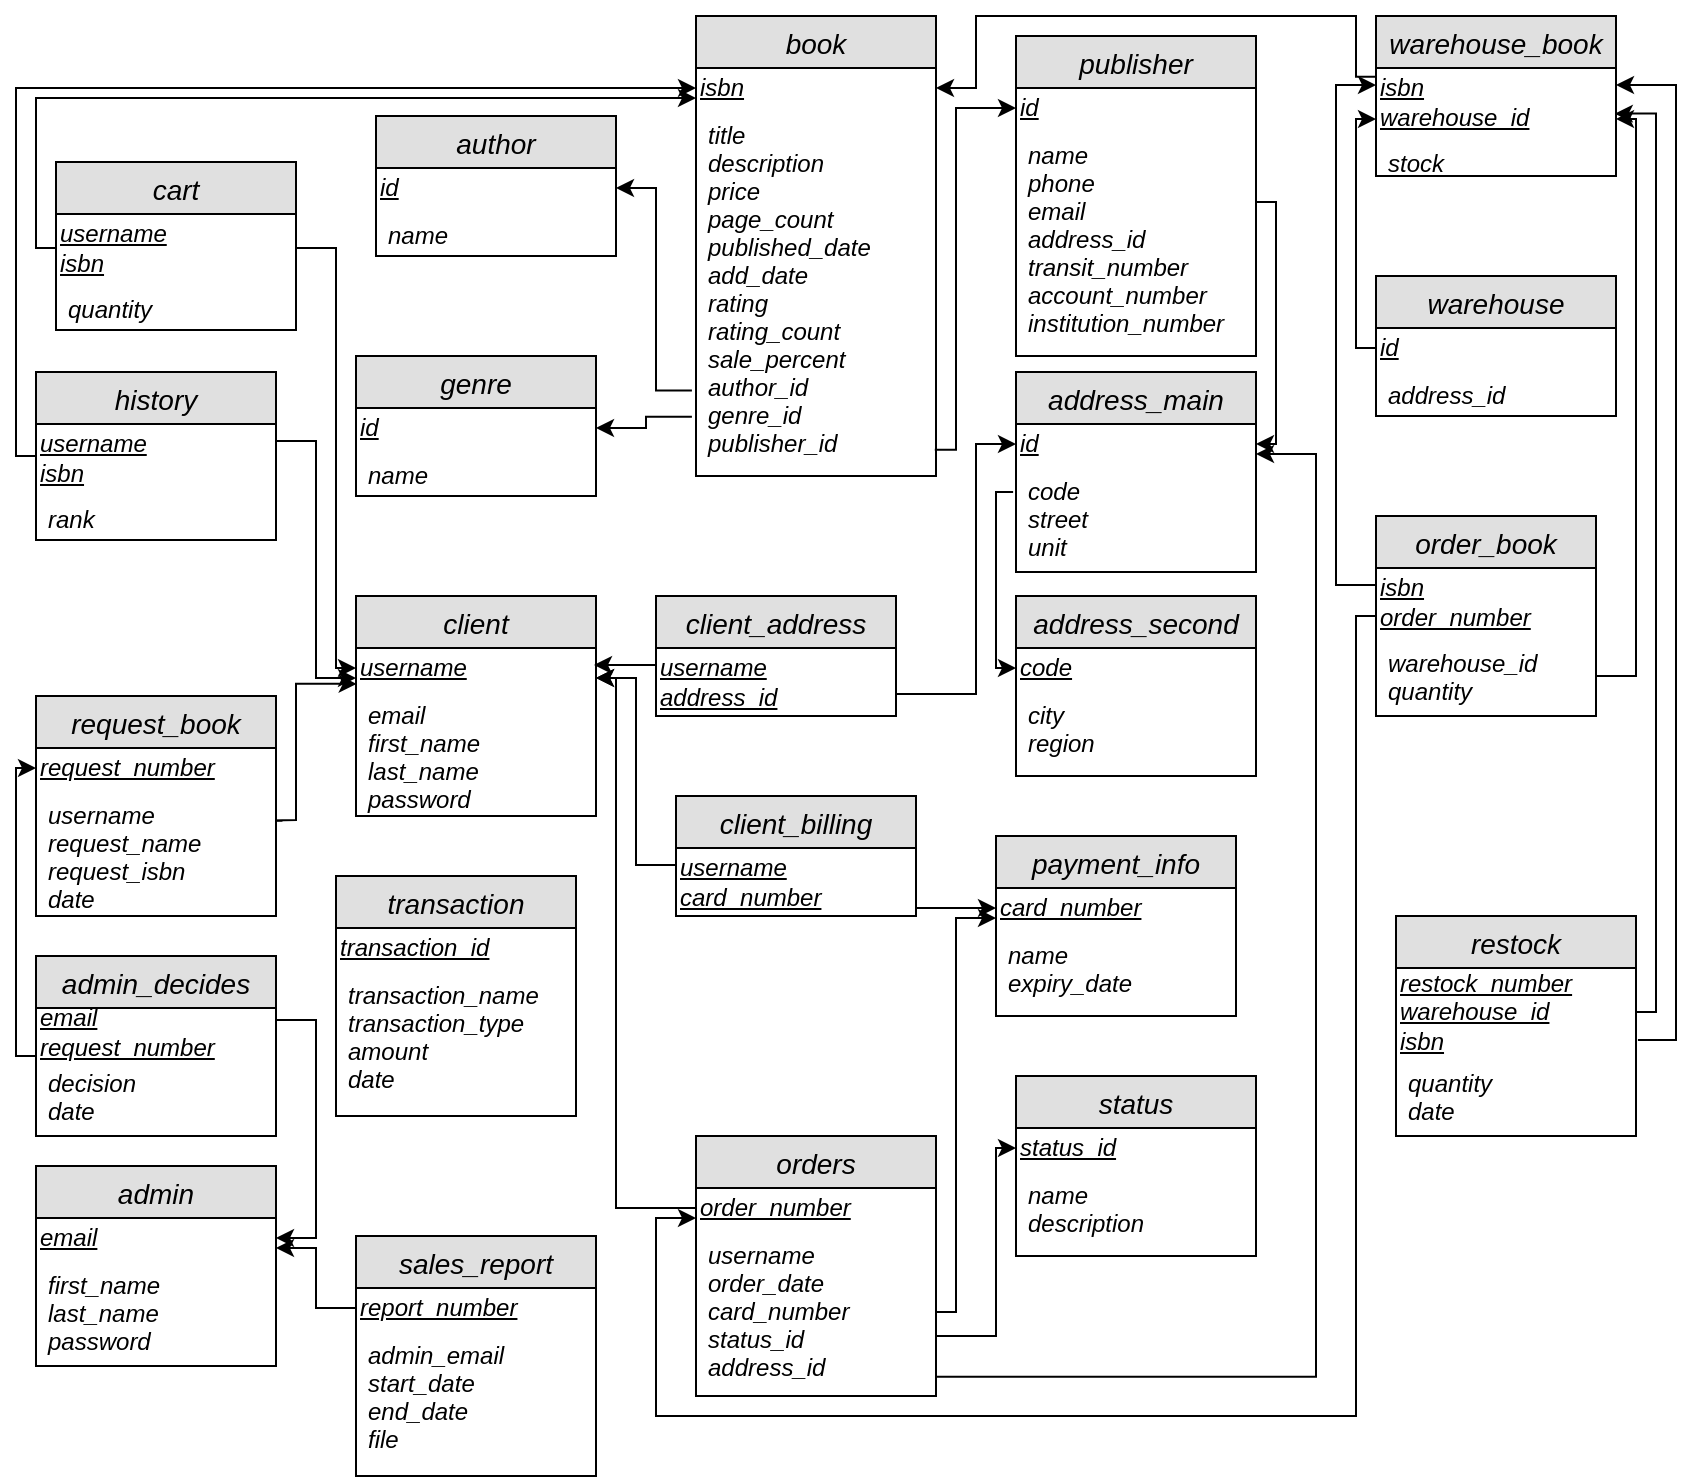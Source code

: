 <mxfile version="12.9.7" type="device"><diagram id="RTbH0Z76wj_Q57GEPLkF" name="Page-1"><mxGraphModel dx="-281" dy="338" grid="1" gridSize="10" guides="1" tooltips="1" connect="1" arrows="1" fold="1" page="1" pageScale="1" pageWidth="850" pageHeight="1100" math="0" shadow="0"><root><mxCell id="0"/><mxCell id="1" parent="0"/><mxCell id="aQ5pBmbl2qoweDgtqHfe-4" value="genre" style="swimlane;fontStyle=2;childLayout=stackLayout;horizontal=1;startSize=26;fillColor=#e0e0e0;horizontalStack=0;resizeParent=1;resizeParentMax=0;resizeLast=0;collapsible=1;marginBottom=0;swimlaneFillColor=#ffffff;align=center;fontSize=14;" vertex="1" parent="1"><mxGeometry x="1030" y="210" width="120" height="70" as="geometry"/></mxCell><mxCell id="aQ5pBmbl2qoweDgtqHfe-5" value="&lt;i&gt;&lt;u&gt;id&lt;/u&gt;&lt;/i&gt;" style="text;html=1;strokeColor=none;fillColor=none;align=left;verticalAlign=middle;whiteSpace=wrap;rounded=0;" vertex="1" parent="aQ5pBmbl2qoweDgtqHfe-4"><mxGeometry y="26" width="120" height="20" as="geometry"/></mxCell><mxCell id="aQ5pBmbl2qoweDgtqHfe-6" value="name" style="text;strokeColor=none;fillColor=none;spacingLeft=4;spacingRight=4;overflow=hidden;rotatable=0;points=[[0,0.5],[1,0.5]];portConstraint=eastwest;fontSize=12;fontStyle=2;align=left;" vertex="1" parent="aQ5pBmbl2qoweDgtqHfe-4"><mxGeometry y="46" width="120" height="24" as="geometry"/></mxCell><mxCell id="aQ5pBmbl2qoweDgtqHfe-23" value="cart" style="swimlane;fontStyle=2;childLayout=stackLayout;horizontal=1;startSize=26;fillColor=#e0e0e0;horizontalStack=0;resizeParent=1;resizeParentMax=0;resizeLast=0;collapsible=1;marginBottom=0;swimlaneFillColor=#ffffff;align=center;fontSize=14;" vertex="1" parent="1"><mxGeometry x="880" y="113" width="120" height="84" as="geometry"/></mxCell><mxCell id="aQ5pBmbl2qoweDgtqHfe-24" value="&lt;i&gt;&lt;u&gt;username&lt;br&gt;isbn&lt;br&gt;&lt;/u&gt;&lt;/i&gt;" style="text;html=1;strokeColor=none;fillColor=none;align=left;verticalAlign=middle;whiteSpace=wrap;rounded=0;" vertex="1" parent="aQ5pBmbl2qoweDgtqHfe-23"><mxGeometry y="26" width="120" height="34" as="geometry"/></mxCell><mxCell id="aQ5pBmbl2qoweDgtqHfe-25" value="quantity" style="text;strokeColor=none;fillColor=none;spacingLeft=4;spacingRight=4;overflow=hidden;rotatable=0;points=[[0,0.5],[1,0.5]];portConstraint=eastwest;fontSize=12;fontStyle=2;align=left;" vertex="1" parent="aQ5pBmbl2qoweDgtqHfe-23"><mxGeometry y="60" width="120" height="24" as="geometry"/></mxCell><mxCell id="aQ5pBmbl2qoweDgtqHfe-99" style="edgeStyle=orthogonalEdgeStyle;rounded=0;orthogonalLoop=1;jettySize=auto;html=1;entryX=0;entryY=0.5;entryDx=0;entryDy=0;" edge="1" parent="1" source="aQ5pBmbl2qoweDgtqHfe-77" target="aQ5pBmbl2qoweDgtqHfe-11"><mxGeometry relative="1" as="geometry"><mxPoint x="1160" y="40" as="targetPoint"/><Array as="points"><mxPoint x="860" y="260"/><mxPoint x="860" y="76"/></Array></mxGeometry></mxCell><mxCell id="aQ5pBmbl2qoweDgtqHfe-77" value="history" style="swimlane;fontStyle=2;childLayout=stackLayout;horizontal=1;startSize=26;fillColor=#e0e0e0;horizontalStack=0;resizeParent=1;resizeParentMax=0;resizeLast=0;collapsible=1;marginBottom=0;swimlaneFillColor=#ffffff;align=center;fontSize=14;" vertex="1" parent="1"><mxGeometry x="870" y="218" width="120" height="84" as="geometry"/></mxCell><mxCell id="aQ5pBmbl2qoweDgtqHfe-78" value="&lt;i&gt;&lt;u&gt;username&lt;br&gt;isbn&lt;br&gt;&lt;/u&gt;&lt;/i&gt;" style="text;html=1;strokeColor=none;fillColor=none;align=left;verticalAlign=middle;whiteSpace=wrap;rounded=0;" vertex="1" parent="aQ5pBmbl2qoweDgtqHfe-77"><mxGeometry y="26" width="120" height="34" as="geometry"/></mxCell><mxCell id="aQ5pBmbl2qoweDgtqHfe-79" value="rank" style="text;strokeColor=none;fillColor=none;spacingLeft=4;spacingRight=4;overflow=hidden;rotatable=0;points=[[0,0.5],[1,0.5]];portConstraint=eastwest;fontSize=12;fontStyle=2;align=left;" vertex="1" parent="aQ5pBmbl2qoweDgtqHfe-77"><mxGeometry y="60" width="120" height="24" as="geometry"/></mxCell><mxCell id="aQ5pBmbl2qoweDgtqHfe-1" value="author" style="swimlane;fontStyle=2;childLayout=stackLayout;horizontal=1;startSize=26;fillColor=#e0e0e0;horizontalStack=0;resizeParent=1;resizeParentMax=0;resizeLast=0;collapsible=1;marginBottom=0;swimlaneFillColor=#ffffff;align=center;fontSize=14;" vertex="1" parent="1"><mxGeometry x="1040" y="90" width="120" height="70" as="geometry"/></mxCell><mxCell id="aQ5pBmbl2qoweDgtqHfe-2" value="&lt;i&gt;&lt;u&gt;id&lt;/u&gt;&lt;/i&gt;" style="text;html=1;strokeColor=none;fillColor=none;align=left;verticalAlign=middle;whiteSpace=wrap;rounded=0;" vertex="1" parent="aQ5pBmbl2qoweDgtqHfe-1"><mxGeometry y="26" width="120" height="20" as="geometry"/></mxCell><mxCell id="aQ5pBmbl2qoweDgtqHfe-3" value="name" style="text;strokeColor=none;fillColor=none;spacingLeft=4;spacingRight=4;overflow=hidden;rotatable=0;points=[[0,0.5],[1,0.5]];portConstraint=eastwest;fontSize=12;fontStyle=2;align=left;" vertex="1" parent="aQ5pBmbl2qoweDgtqHfe-1"><mxGeometry y="46" width="120" height="24" as="geometry"/></mxCell><mxCell id="aQ5pBmbl2qoweDgtqHfe-110" style="edgeStyle=orthogonalEdgeStyle;rounded=0;orthogonalLoop=1;jettySize=auto;html=1;entryX=1;entryY=0.5;entryDx=0;entryDy=0;exitX=-0.001;exitY=0.128;exitDx=0;exitDy=0;exitPerimeter=0;" edge="1" parent="1" source="aQ5pBmbl2qoweDgtqHfe-108" target="aQ5pBmbl2qoweDgtqHfe-11"><mxGeometry relative="1" as="geometry"><Array as="points"><mxPoint x="1530" y="70"/><mxPoint x="1530" y="40"/><mxPoint x="1340" y="40"/><mxPoint x="1340" y="76"/></Array></mxGeometry></mxCell><mxCell id="aQ5pBmbl2qoweDgtqHfe-26" value="client" style="swimlane;fontStyle=2;childLayout=stackLayout;horizontal=1;startSize=26;fillColor=#e0e0e0;horizontalStack=0;resizeParent=1;resizeParentMax=0;resizeLast=0;collapsible=1;marginBottom=0;swimlaneFillColor=#ffffff;align=center;fontSize=14;" vertex="1" parent="1"><mxGeometry x="1030" y="330" width="120" height="110" as="geometry"/></mxCell><mxCell id="aQ5pBmbl2qoweDgtqHfe-27" value="&lt;i&gt;&lt;u&gt;username&lt;/u&gt;&lt;/i&gt;" style="text;html=1;strokeColor=none;fillColor=none;align=left;verticalAlign=middle;whiteSpace=wrap;rounded=0;" vertex="1" parent="aQ5pBmbl2qoweDgtqHfe-26"><mxGeometry y="26" width="120" height="20" as="geometry"/></mxCell><mxCell id="aQ5pBmbl2qoweDgtqHfe-28" value="email&#10;first_name&#10;last_name&#10;password" style="text;strokeColor=none;fillColor=none;spacingLeft=4;spacingRight=4;overflow=hidden;rotatable=0;points=[[0,0.5],[1,0.5]];portConstraint=eastwest;fontSize=12;fontStyle=2;align=left;" vertex="1" parent="aQ5pBmbl2qoweDgtqHfe-26"><mxGeometry y="46" width="120" height="64" as="geometry"/></mxCell><mxCell id="aQ5pBmbl2qoweDgtqHfe-52" value="client_address" style="swimlane;fontStyle=2;childLayout=stackLayout;horizontal=1;startSize=26;fillColor=#e0e0e0;horizontalStack=0;resizeParent=1;resizeParentMax=0;resizeLast=0;collapsible=1;marginBottom=0;swimlaneFillColor=#ffffff;align=center;fontSize=14;" vertex="1" parent="1"><mxGeometry x="1180" y="330" width="120" height="60" as="geometry"/></mxCell><mxCell id="aQ5pBmbl2qoweDgtqHfe-53" value="&lt;i&gt;&lt;u&gt;username&lt;br&gt;address_id&lt;br&gt;&lt;/u&gt;&lt;/i&gt;" style="text;html=1;strokeColor=none;fillColor=none;align=left;verticalAlign=middle;whiteSpace=wrap;rounded=0;" vertex="1" parent="aQ5pBmbl2qoweDgtqHfe-52"><mxGeometry y="26" width="120" height="34" as="geometry"/></mxCell><mxCell id="aQ5pBmbl2qoweDgtqHfe-107" value="warehouse_book" style="swimlane;fontStyle=2;childLayout=stackLayout;horizontal=1;startSize=26;fillColor=#e0e0e0;horizontalStack=0;resizeParent=1;resizeParentMax=0;resizeLast=0;collapsible=1;marginBottom=0;swimlaneFillColor=#ffffff;align=center;fontSize=14;" vertex="1" parent="1"><mxGeometry x="1540" y="40" width="120" height="80" as="geometry"/></mxCell><mxCell id="aQ5pBmbl2qoweDgtqHfe-108" value="&lt;i&gt;&lt;u&gt;isbn&lt;br&gt;warehouse_id&lt;br&gt;&lt;/u&gt;&lt;/i&gt;" style="text;html=1;strokeColor=none;fillColor=none;align=left;verticalAlign=middle;whiteSpace=wrap;rounded=0;" vertex="1" parent="aQ5pBmbl2qoweDgtqHfe-107"><mxGeometry y="26" width="120" height="34" as="geometry"/></mxCell><mxCell id="aQ5pBmbl2qoweDgtqHfe-109" value="stock" style="text;strokeColor=none;fillColor=none;spacingLeft=4;spacingRight=4;overflow=hidden;rotatable=0;points=[[0,0.5],[1,0.5]];portConstraint=eastwest;fontSize=12;fontStyle=2;align=left;" vertex="1" parent="aQ5pBmbl2qoweDgtqHfe-107"><mxGeometry y="60" width="120" height="20" as="geometry"/></mxCell><mxCell id="aQ5pBmbl2qoweDgtqHfe-56" value="client_billing" style="swimlane;fontStyle=2;childLayout=stackLayout;horizontal=1;startSize=26;fillColor=#e0e0e0;horizontalStack=0;resizeParent=1;resizeParentMax=0;resizeLast=0;collapsible=1;marginBottom=0;swimlaneFillColor=#ffffff;align=center;fontSize=14;" vertex="1" parent="1"><mxGeometry x="1190" y="430" width="120" height="60" as="geometry"/></mxCell><mxCell id="aQ5pBmbl2qoweDgtqHfe-57" value="&lt;i&gt;&lt;u&gt;username&lt;br&gt;card_number&lt;br&gt;&lt;/u&gt;&lt;/i&gt;" style="text;html=1;strokeColor=none;fillColor=none;align=left;verticalAlign=middle;whiteSpace=wrap;rounded=0;" vertex="1" parent="aQ5pBmbl2qoweDgtqHfe-56"><mxGeometry y="26" width="120" height="34" as="geometry"/></mxCell><mxCell id="aQ5pBmbl2qoweDgtqHfe-49" value="address_second" style="swimlane;fontStyle=2;childLayout=stackLayout;horizontal=1;startSize=26;fillColor=#e0e0e0;horizontalStack=0;resizeParent=1;resizeParentMax=0;resizeLast=0;collapsible=1;marginBottom=0;swimlaneFillColor=#ffffff;align=center;fontSize=14;" vertex="1" parent="1"><mxGeometry x="1360" y="330" width="120" height="90" as="geometry"/></mxCell><mxCell id="aQ5pBmbl2qoweDgtqHfe-50" value="&lt;i&gt;&lt;u&gt;code&lt;/u&gt;&lt;/i&gt;" style="text;html=1;strokeColor=none;fillColor=none;align=left;verticalAlign=middle;whiteSpace=wrap;rounded=0;" vertex="1" parent="aQ5pBmbl2qoweDgtqHfe-49"><mxGeometry y="26" width="120" height="20" as="geometry"/></mxCell><mxCell id="aQ5pBmbl2qoweDgtqHfe-51" value="city&#10;region" style="text;strokeColor=none;fillColor=none;spacingLeft=4;spacingRight=4;overflow=hidden;rotatable=0;points=[[0,0.5],[1,0.5]];portConstraint=eastwest;fontSize=12;fontStyle=2;align=left;" vertex="1" parent="aQ5pBmbl2qoweDgtqHfe-49"><mxGeometry y="46" width="120" height="44" as="geometry"/></mxCell><mxCell id="aQ5pBmbl2qoweDgtqHfe-113" style="edgeStyle=orthogonalEdgeStyle;rounded=0;orthogonalLoop=1;jettySize=auto;html=1;entryX=0;entryY=0.75;entryDx=0;entryDy=0;exitX=0;exitY=0.5;exitDx=0;exitDy=0;" edge="1" parent="1" source="aQ5pBmbl2qoweDgtqHfe-44" target="aQ5pBmbl2qoweDgtqHfe-108"><mxGeometry relative="1" as="geometry"><Array as="points"><mxPoint x="1530" y="206"/><mxPoint x="1530" y="91"/></Array></mxGeometry></mxCell><mxCell id="aQ5pBmbl2qoweDgtqHfe-10" value="book" style="swimlane;fontStyle=2;childLayout=stackLayout;horizontal=1;startSize=26;fillColor=#e0e0e0;horizontalStack=0;resizeParent=1;resizeParentMax=0;resizeLast=0;collapsible=1;marginBottom=0;swimlaneFillColor=#ffffff;align=center;fontSize=14;" vertex="1" parent="1"><mxGeometry x="1200" y="40" width="120" height="230" as="geometry"/></mxCell><mxCell id="aQ5pBmbl2qoweDgtqHfe-11" value="&lt;i&gt;&lt;u&gt;isbn&lt;/u&gt;&lt;/i&gt;" style="text;html=1;strokeColor=none;fillColor=none;align=left;verticalAlign=middle;whiteSpace=wrap;rounded=0;" vertex="1" parent="aQ5pBmbl2qoweDgtqHfe-10"><mxGeometry y="26" width="120" height="20" as="geometry"/></mxCell><mxCell id="aQ5pBmbl2qoweDgtqHfe-12" value="title&#10;description&#10;price&#10;page_count&#10;published_date&#10;add_date&#10;rating&#10;rating_count&#10;sale_percent&#10;author_id&#10;genre_id&#10;publisher_id" style="text;strokeColor=none;fillColor=none;spacingLeft=4;spacingRight=4;overflow=hidden;rotatable=0;points=[[0,0.5],[1,0.5]];portConstraint=eastwest;fontSize=12;fontStyle=2;align=left;" vertex="1" parent="aQ5pBmbl2qoweDgtqHfe-10"><mxGeometry y="46" width="120" height="184" as="geometry"/></mxCell><mxCell id="aQ5pBmbl2qoweDgtqHfe-7" value="publisher" style="swimlane;fontStyle=2;childLayout=stackLayout;horizontal=1;startSize=26;fillColor=#e0e0e0;horizontalStack=0;resizeParent=1;resizeParentMax=0;resizeLast=0;collapsible=1;marginBottom=0;swimlaneFillColor=#ffffff;align=center;fontSize=14;" vertex="1" parent="1"><mxGeometry x="1360" y="50" width="120" height="160" as="geometry"/></mxCell><mxCell id="aQ5pBmbl2qoweDgtqHfe-8" value="&lt;i&gt;&lt;u&gt;id&lt;/u&gt;&lt;/i&gt;" style="text;html=1;strokeColor=none;fillColor=none;align=left;verticalAlign=middle;whiteSpace=wrap;rounded=0;" vertex="1" parent="aQ5pBmbl2qoweDgtqHfe-7"><mxGeometry y="26" width="120" height="20" as="geometry"/></mxCell><mxCell id="aQ5pBmbl2qoweDgtqHfe-9" value="name&#10;phone&#10;email&#10;address_id&#10;transit_number&#10;account_number&#10;institution_number" style="text;strokeColor=none;fillColor=none;spacingLeft=4;spacingRight=4;overflow=hidden;rotatable=0;points=[[0,0.5],[1,0.5]];portConstraint=eastwest;fontSize=12;fontStyle=2;align=left;" vertex="1" parent="aQ5pBmbl2qoweDgtqHfe-7"><mxGeometry y="46" width="120" height="114" as="geometry"/></mxCell><mxCell id="aQ5pBmbl2qoweDgtqHfe-46" value="address_main" style="swimlane;fontStyle=2;childLayout=stackLayout;horizontal=1;startSize=26;fillColor=#e0e0e0;horizontalStack=0;resizeParent=1;resizeParentMax=0;resizeLast=0;collapsible=1;marginBottom=0;swimlaneFillColor=#ffffff;align=center;fontSize=14;" vertex="1" parent="1"><mxGeometry x="1360" y="218" width="120" height="100" as="geometry"/></mxCell><mxCell id="aQ5pBmbl2qoweDgtqHfe-47" value="&lt;i&gt;&lt;u&gt;id&lt;/u&gt;&lt;/i&gt;" style="text;html=1;strokeColor=none;fillColor=none;align=left;verticalAlign=middle;whiteSpace=wrap;rounded=0;" vertex="1" parent="aQ5pBmbl2qoweDgtqHfe-46"><mxGeometry y="26" width="120" height="20" as="geometry"/></mxCell><mxCell id="aQ5pBmbl2qoweDgtqHfe-48" value="code&#10;street&#10;unit" style="text;strokeColor=none;fillColor=none;spacingLeft=4;spacingRight=4;overflow=hidden;rotatable=0;points=[[0,0.5],[1,0.5]];portConstraint=eastwest;fontSize=12;fontStyle=2;align=left;" vertex="1" parent="aQ5pBmbl2qoweDgtqHfe-46"><mxGeometry y="46" width="120" height="54" as="geometry"/></mxCell><mxCell id="aQ5pBmbl2qoweDgtqHfe-20" value="order_book" style="swimlane;fontStyle=2;childLayout=stackLayout;horizontal=1;startSize=26;fillColor=#e0e0e0;horizontalStack=0;resizeParent=1;resizeParentMax=0;resizeLast=0;collapsible=1;marginBottom=0;swimlaneFillColor=#ffffff;align=center;fontSize=14;" vertex="1" parent="1"><mxGeometry x="1540" y="290" width="110" height="100" as="geometry"/></mxCell><mxCell id="aQ5pBmbl2qoweDgtqHfe-21" value="&lt;i&gt;&lt;u&gt;isbn&lt;br&gt;order_number&lt;br&gt;&lt;/u&gt;&lt;/i&gt;" style="text;html=1;strokeColor=none;fillColor=none;align=left;verticalAlign=middle;whiteSpace=wrap;rounded=0;" vertex="1" parent="aQ5pBmbl2qoweDgtqHfe-20"><mxGeometry y="26" width="110" height="34" as="geometry"/></mxCell><mxCell id="aQ5pBmbl2qoweDgtqHfe-22" value="warehouse_id&#10;quantity" style="text;strokeColor=none;fillColor=none;spacingLeft=4;spacingRight=4;overflow=hidden;rotatable=0;points=[[0,0.5],[1,0.5]];portConstraint=eastwest;fontSize=12;fontStyle=2;align=left;" vertex="1" parent="aQ5pBmbl2qoweDgtqHfe-20"><mxGeometry y="60" width="110" height="40" as="geometry"/></mxCell><mxCell id="aQ5pBmbl2qoweDgtqHfe-82" style="edgeStyle=orthogonalEdgeStyle;rounded=0;orthogonalLoop=1;jettySize=auto;html=1;exitX=0.995;exitY=0.929;exitDx=0;exitDy=0;exitPerimeter=0;entryX=0;entryY=0.5;entryDx=0;entryDy=0;" edge="1" parent="1" source="aQ5pBmbl2qoweDgtqHfe-12" target="aQ5pBmbl2qoweDgtqHfe-8"><mxGeometry relative="1" as="geometry"><mxPoint x="1460" y="40" as="targetPoint"/><Array as="points"><mxPoint x="1330" y="257"/><mxPoint x="1330" y="86"/></Array></mxGeometry></mxCell><mxCell id="aQ5pBmbl2qoweDgtqHfe-84" style="edgeStyle=orthogonalEdgeStyle;rounded=0;orthogonalLoop=1;jettySize=auto;html=1;entryX=1;entryY=0.5;entryDx=0;entryDy=0;exitX=-0.017;exitY=0.768;exitDx=0;exitDy=0;exitPerimeter=0;" edge="1" parent="1" source="aQ5pBmbl2qoweDgtqHfe-12" target="aQ5pBmbl2qoweDgtqHfe-2"><mxGeometry relative="1" as="geometry"/></mxCell><mxCell id="aQ5pBmbl2qoweDgtqHfe-85" style="edgeStyle=orthogonalEdgeStyle;rounded=0;orthogonalLoop=1;jettySize=auto;html=1;entryX=1;entryY=0.5;entryDx=0;entryDy=0;exitX=-0.017;exitY=0.839;exitDx=0;exitDy=0;exitPerimeter=0;" edge="1" parent="1" source="aQ5pBmbl2qoweDgtqHfe-12" target="aQ5pBmbl2qoweDgtqHfe-5"><mxGeometry relative="1" as="geometry"/></mxCell><mxCell id="aQ5pBmbl2qoweDgtqHfe-86" style="edgeStyle=orthogonalEdgeStyle;rounded=0;orthogonalLoop=1;jettySize=auto;html=1;entryX=1;entryY=0.5;entryDx=0;entryDy=0;" edge="1" parent="1" source="aQ5pBmbl2qoweDgtqHfe-9" target="aQ5pBmbl2qoweDgtqHfe-47"><mxGeometry relative="1" as="geometry"><mxPoint x="1620" y="296" as="targetPoint"/><Array as="points"><mxPoint x="1490" y="133"/><mxPoint x="1490" y="254"/></Array></mxGeometry></mxCell><mxCell id="aQ5pBmbl2qoweDgtqHfe-89" style="edgeStyle=orthogonalEdgeStyle;rounded=0;orthogonalLoop=1;jettySize=auto;html=1;entryX=0;entryY=0.5;entryDx=0;entryDy=0;exitX=-0.012;exitY=0.259;exitDx=0;exitDy=0;exitPerimeter=0;" edge="1" parent="1" source="aQ5pBmbl2qoweDgtqHfe-48" target="aQ5pBmbl2qoweDgtqHfe-50"><mxGeometry relative="1" as="geometry"><mxPoint x="1400" y="268" as="sourcePoint"/><Array as="points"><mxPoint x="1350" y="278"/><mxPoint x="1350" y="366"/></Array></mxGeometry></mxCell><mxCell id="aQ5pBmbl2qoweDgtqHfe-92" style="edgeStyle=orthogonalEdgeStyle;rounded=0;orthogonalLoop=1;jettySize=auto;html=1;entryX=0;entryY=0.5;entryDx=0;entryDy=0;" edge="1" parent="1" source="aQ5pBmbl2qoweDgtqHfe-53" target="aQ5pBmbl2qoweDgtqHfe-47"><mxGeometry relative="1" as="geometry"><Array as="points"><mxPoint x="1340" y="379"/><mxPoint x="1340" y="254"/></Array></mxGeometry></mxCell><mxCell id="aQ5pBmbl2qoweDgtqHfe-95" style="edgeStyle=orthogonalEdgeStyle;rounded=0;orthogonalLoop=1;jettySize=auto;html=1;entryX=0;entryY=0.5;entryDx=0;entryDy=0;" edge="1" parent="1" source="aQ5pBmbl2qoweDgtqHfe-24" target="aQ5pBmbl2qoweDgtqHfe-27"><mxGeometry relative="1" as="geometry"><Array as="points"><mxPoint x="1020" y="156"/><mxPoint x="1020" y="366"/></Array></mxGeometry></mxCell><mxCell id="aQ5pBmbl2qoweDgtqHfe-96" style="edgeStyle=orthogonalEdgeStyle;rounded=0;orthogonalLoop=1;jettySize=auto;html=1;entryX=0;entryY=0.75;entryDx=0;entryDy=0;exitX=1;exitY=0.25;exitDx=0;exitDy=0;" edge="1" parent="1" source="aQ5pBmbl2qoweDgtqHfe-78" target="aQ5pBmbl2qoweDgtqHfe-27"><mxGeometry relative="1" as="geometry"><Array as="points"><mxPoint x="1010" y="253"/><mxPoint x="1010" y="371"/></Array></mxGeometry></mxCell><mxCell id="aQ5pBmbl2qoweDgtqHfe-98" style="edgeStyle=orthogonalEdgeStyle;rounded=0;orthogonalLoop=1;jettySize=auto;html=1;entryX=0;entryY=0.75;entryDx=0;entryDy=0;" edge="1" parent="1" source="aQ5pBmbl2qoweDgtqHfe-24" target="aQ5pBmbl2qoweDgtqHfe-11"><mxGeometry relative="1" as="geometry"><mxPoint x="1200" y="76" as="targetPoint"/><Array as="points"><mxPoint x="870" y="156"/><mxPoint x="870" y="81"/></Array></mxGeometry></mxCell><mxCell id="aQ5pBmbl2qoweDgtqHfe-101" style="edgeStyle=orthogonalEdgeStyle;rounded=0;orthogonalLoop=1;jettySize=auto;html=1;entryX=0.992;entryY=0.42;entryDx=0;entryDy=0;entryPerimeter=0;exitX=0;exitY=0.25;exitDx=0;exitDy=0;" edge="1" parent="1" source="aQ5pBmbl2qoweDgtqHfe-53" target="aQ5pBmbl2qoweDgtqHfe-27"><mxGeometry relative="1" as="geometry"/></mxCell><mxCell id="aQ5pBmbl2qoweDgtqHfe-102" style="edgeStyle=orthogonalEdgeStyle;rounded=0;orthogonalLoop=1;jettySize=auto;html=1;entryX=1;entryY=0.75;entryDx=0;entryDy=0;exitX=0;exitY=0.25;exitDx=0;exitDy=0;" edge="1" parent="1" source="aQ5pBmbl2qoweDgtqHfe-57" target="aQ5pBmbl2qoweDgtqHfe-27"><mxGeometry relative="1" as="geometry"/></mxCell><mxCell id="aQ5pBmbl2qoweDgtqHfe-103" style="edgeStyle=orthogonalEdgeStyle;rounded=0;orthogonalLoop=1;jettySize=auto;html=1;entryX=0;entryY=0.5;entryDx=0;entryDy=0;exitX=1;exitY=0.75;exitDx=0;exitDy=0;" edge="1" parent="1" source="aQ5pBmbl2qoweDgtqHfe-57" target="aQ5pBmbl2qoweDgtqHfe-62"><mxGeometry relative="1" as="geometry"><Array as="points"><mxPoint x="1310" y="486"/></Array></mxGeometry></mxCell><mxCell id="aQ5pBmbl2qoweDgtqHfe-65" value="restock" style="swimlane;fontStyle=2;childLayout=stackLayout;horizontal=1;startSize=26;fillColor=#e0e0e0;horizontalStack=0;resizeParent=1;resizeParentMax=0;resizeLast=0;collapsible=1;marginBottom=0;swimlaneFillColor=#ffffff;align=center;fontSize=14;" vertex="1" parent="1"><mxGeometry x="1550" y="490" width="120" height="110" as="geometry"/></mxCell><mxCell id="aQ5pBmbl2qoweDgtqHfe-66" value="&lt;i&gt;&lt;u&gt;restock_number&lt;br&gt;&lt;/u&gt;&lt;/i&gt;&lt;i&gt;&lt;u&gt;warehouse_id&lt;/u&gt;&lt;/i&gt;&lt;i&gt;&lt;u&gt;&lt;br&gt;isbn&lt;br&gt;&lt;/u&gt;&lt;/i&gt;" style="text;html=1;strokeColor=none;fillColor=none;align=left;verticalAlign=middle;whiteSpace=wrap;rounded=0;" vertex="1" parent="aQ5pBmbl2qoweDgtqHfe-65"><mxGeometry y="26" width="120" height="44" as="geometry"/></mxCell><mxCell id="aQ5pBmbl2qoweDgtqHfe-67" value="quantity&#10;date" style="text;strokeColor=none;fillColor=none;spacingLeft=4;spacingRight=4;overflow=hidden;rotatable=0;points=[[0,0.5],[1,0.5]];portConstraint=eastwest;fontSize=12;fontStyle=2;align=left;" vertex="1" parent="aQ5pBmbl2qoweDgtqHfe-65"><mxGeometry y="70" width="120" height="40" as="geometry"/></mxCell><mxCell id="aQ5pBmbl2qoweDgtqHfe-127" style="edgeStyle=orthogonalEdgeStyle;rounded=0;orthogonalLoop=1;jettySize=auto;html=1;entryX=0.003;entryY=0.897;entryDx=0;entryDy=0;entryPerimeter=0;exitX=1.027;exitY=0.257;exitDx=0;exitDy=0;exitPerimeter=0;" edge="1" parent="1" source="aQ5pBmbl2qoweDgtqHfe-73" target="aQ5pBmbl2qoweDgtqHfe-27"><mxGeometry relative="1" as="geometry"><Array as="points"><mxPoint x="980" y="442"/><mxPoint x="1000" y="442"/><mxPoint x="1000" y="374"/></Array></mxGeometry></mxCell><mxCell id="aQ5pBmbl2qoweDgtqHfe-115" style="edgeStyle=orthogonalEdgeStyle;rounded=0;orthogonalLoop=1;jettySize=auto;html=1;entryX=1;entryY=0.75;entryDx=0;entryDy=0;" edge="1" parent="1" source="aQ5pBmbl2qoweDgtqHfe-15" target="aQ5pBmbl2qoweDgtqHfe-27"><mxGeometry relative="1" as="geometry"><Array as="points"><mxPoint x="1160" y="636"/><mxPoint x="1160" y="371"/></Array></mxGeometry></mxCell><mxCell id="aQ5pBmbl2qoweDgtqHfe-116" style="edgeStyle=orthogonalEdgeStyle;rounded=0;orthogonalLoop=1;jettySize=auto;html=1;entryX=0;entryY=0.5;entryDx=0;entryDy=0;" edge="1" parent="1" source="aQ5pBmbl2qoweDgtqHfe-16" target="aQ5pBmbl2qoweDgtqHfe-18"><mxGeometry relative="1" as="geometry"><Array as="points"><mxPoint x="1350" y="700"/><mxPoint x="1350" y="606"/></Array></mxGeometry></mxCell><mxCell id="aQ5pBmbl2qoweDgtqHfe-117" style="edgeStyle=orthogonalEdgeStyle;rounded=0;orthogonalLoop=1;jettySize=auto;html=1;entryX=0;entryY=0.75;entryDx=0;entryDy=0;exitX=0.996;exitY=0.702;exitDx=0;exitDy=0;exitPerimeter=0;" edge="1" parent="1" source="aQ5pBmbl2qoweDgtqHfe-16" target="aQ5pBmbl2qoweDgtqHfe-62"><mxGeometry relative="1" as="geometry"><Array as="points"><mxPoint x="1320" y="688"/><mxPoint x="1330" y="688"/><mxPoint x="1330" y="491"/></Array></mxGeometry></mxCell><mxCell id="aQ5pBmbl2qoweDgtqHfe-119" style="edgeStyle=orthogonalEdgeStyle;rounded=0;orthogonalLoop=1;jettySize=auto;html=1;entryX=1;entryY=0.75;entryDx=0;entryDy=0;exitX=0.992;exitY=0.886;exitDx=0;exitDy=0;exitPerimeter=0;" edge="1" parent="1" source="aQ5pBmbl2qoweDgtqHfe-16" target="aQ5pBmbl2qoweDgtqHfe-47"><mxGeometry relative="1" as="geometry"><Array as="points"><mxPoint x="1510" y="720"/><mxPoint x="1510" y="259"/></Array></mxGeometry></mxCell><mxCell id="aQ5pBmbl2qoweDgtqHfe-14" value="orders" style="swimlane;fontStyle=2;childLayout=stackLayout;horizontal=1;startSize=26;fillColor=#e0e0e0;horizontalStack=0;resizeParent=1;resizeParentMax=0;resizeLast=0;collapsible=1;marginBottom=0;swimlaneFillColor=#ffffff;align=center;fontSize=14;" vertex="1" parent="1"><mxGeometry x="1200" y="600" width="120" height="130" as="geometry"/></mxCell><mxCell id="aQ5pBmbl2qoweDgtqHfe-15" value="&lt;i&gt;&lt;u&gt;order_number&lt;/u&gt;&lt;/i&gt;" style="text;html=1;strokeColor=none;fillColor=none;align=left;verticalAlign=middle;whiteSpace=wrap;rounded=0;" vertex="1" parent="aQ5pBmbl2qoweDgtqHfe-14"><mxGeometry y="26" width="120" height="20" as="geometry"/></mxCell><mxCell id="aQ5pBmbl2qoweDgtqHfe-16" value="username&#10;order_date&#10;card_number&#10;status_id&#10;address_id" style="text;strokeColor=none;fillColor=none;spacingLeft=4;spacingRight=4;overflow=hidden;rotatable=0;points=[[0,0.5],[1,0.5]];portConstraint=eastwest;fontSize=12;fontStyle=2;align=left;" vertex="1" parent="aQ5pBmbl2qoweDgtqHfe-14"><mxGeometry y="46" width="120" height="84" as="geometry"/></mxCell><mxCell id="aQ5pBmbl2qoweDgtqHfe-122" style="edgeStyle=orthogonalEdgeStyle;rounded=0;orthogonalLoop=1;jettySize=auto;html=1;entryX=0;entryY=0.25;entryDx=0;entryDy=0;exitX=0;exitY=0.25;exitDx=0;exitDy=0;" edge="1" parent="1" source="aQ5pBmbl2qoweDgtqHfe-21" target="aQ5pBmbl2qoweDgtqHfe-108"><mxGeometry relative="1" as="geometry"><Array as="points"><mxPoint x="1520" y="325"/><mxPoint x="1520" y="75"/></Array></mxGeometry></mxCell><mxCell id="aQ5pBmbl2qoweDgtqHfe-123" style="edgeStyle=orthogonalEdgeStyle;rounded=0;orthogonalLoop=1;jettySize=auto;html=1;entryX=1;entryY=0.75;entryDx=0;entryDy=0;" edge="1" parent="1" source="aQ5pBmbl2qoweDgtqHfe-22" target="aQ5pBmbl2qoweDgtqHfe-108"><mxGeometry relative="1" as="geometry"><Array as="points"><mxPoint x="1670" y="370"/><mxPoint x="1670" y="92"/></Array></mxGeometry></mxCell><mxCell id="aQ5pBmbl2qoweDgtqHfe-125" style="edgeStyle=orthogonalEdgeStyle;rounded=0;orthogonalLoop=1;jettySize=auto;html=1;entryX=1;entryY=0.25;entryDx=0;entryDy=0;exitX=1.008;exitY=0.818;exitDx=0;exitDy=0;exitPerimeter=0;" edge="1" parent="1" source="aQ5pBmbl2qoweDgtqHfe-66" target="aQ5pBmbl2qoweDgtqHfe-108"><mxGeometry relative="1" as="geometry"><Array as="points"><mxPoint x="1690" y="552"/><mxPoint x="1690" y="75"/></Array></mxGeometry></mxCell><mxCell id="aQ5pBmbl2qoweDgtqHfe-126" style="edgeStyle=orthogonalEdgeStyle;rounded=0;orthogonalLoop=1;jettySize=auto;html=1;entryX=0.995;entryY=0.671;entryDx=0;entryDy=0;entryPerimeter=0;" edge="1" parent="1" source="aQ5pBmbl2qoweDgtqHfe-66" target="aQ5pBmbl2qoweDgtqHfe-108"><mxGeometry relative="1" as="geometry"><Array as="points"><mxPoint x="1680" y="538"/><mxPoint x="1680" y="89"/></Array></mxGeometry></mxCell><mxCell id="aQ5pBmbl2qoweDgtqHfe-128" style="edgeStyle=orthogonalEdgeStyle;rounded=0;orthogonalLoop=1;jettySize=auto;html=1;entryX=0;entryY=0.5;entryDx=0;entryDy=0;exitX=0;exitY=1;exitDx=0;exitDy=0;" edge="1" parent="1" source="aQ5pBmbl2qoweDgtqHfe-75" target="aQ5pBmbl2qoweDgtqHfe-72"><mxGeometry relative="1" as="geometry"><Array as="points"><mxPoint x="860" y="560"/><mxPoint x="860" y="416"/></Array></mxGeometry></mxCell><mxCell id="aQ5pBmbl2qoweDgtqHfe-129" style="edgeStyle=orthogonalEdgeStyle;rounded=0;orthogonalLoop=1;jettySize=auto;html=1;entryX=1;entryY=0.25;entryDx=0;entryDy=0;exitX=1;exitY=0.5;exitDx=0;exitDy=0;startArrow=classic;startFill=1;endArrow=none;endFill=0;" edge="1" parent="1" source="aQ5pBmbl2qoweDgtqHfe-34" target="aQ5pBmbl2qoweDgtqHfe-75"><mxGeometry relative="1" as="geometry"><Array as="points"><mxPoint x="1010" y="651"/><mxPoint x="1010" y="542"/></Array></mxGeometry></mxCell><mxCell id="aQ5pBmbl2qoweDgtqHfe-43" value="warehouse" style="swimlane;fontStyle=2;childLayout=stackLayout;horizontal=1;startSize=26;fillColor=#e0e0e0;horizontalStack=0;resizeParent=1;resizeParentMax=0;resizeLast=0;collapsible=1;marginBottom=0;swimlaneFillColor=#ffffff;align=center;fontSize=14;" vertex="1" parent="1"><mxGeometry x="1540" y="170" width="120" height="70" as="geometry"/></mxCell><mxCell id="aQ5pBmbl2qoweDgtqHfe-44" value="&lt;i&gt;&lt;u&gt;id&lt;/u&gt;&lt;/i&gt;" style="text;html=1;strokeColor=none;fillColor=none;align=left;verticalAlign=middle;whiteSpace=wrap;rounded=0;" vertex="1" parent="aQ5pBmbl2qoweDgtqHfe-43"><mxGeometry y="26" width="120" height="20" as="geometry"/></mxCell><mxCell id="aQ5pBmbl2qoweDgtqHfe-45" value="address_id" style="text;strokeColor=none;fillColor=none;spacingLeft=4;spacingRight=4;overflow=hidden;rotatable=0;points=[[0,0.5],[1,0.5]];portConstraint=eastwest;fontSize=12;fontStyle=2;align=left;" vertex="1" parent="aQ5pBmbl2qoweDgtqHfe-43"><mxGeometry y="46" width="120" height="24" as="geometry"/></mxCell><mxCell id="aQ5pBmbl2qoweDgtqHfe-130" style="edgeStyle=orthogonalEdgeStyle;rounded=0;orthogonalLoop=1;jettySize=auto;html=1;entryX=1;entryY=0.75;entryDx=0;entryDy=0;startArrow=none;startFill=0;endArrow=classic;endFill=1;exitX=0;exitY=0.5;exitDx=0;exitDy=0;" edge="1" parent="1" source="aQ5pBmbl2qoweDgtqHfe-31" target="aQ5pBmbl2qoweDgtqHfe-34"><mxGeometry relative="1" as="geometry"/></mxCell><mxCell id="aQ5pBmbl2qoweDgtqHfe-61" value="payment_info" style="swimlane;fontStyle=2;childLayout=stackLayout;horizontal=1;startSize=26;fillColor=#e0e0e0;horizontalStack=0;resizeParent=1;resizeParentMax=0;resizeLast=0;collapsible=1;marginBottom=0;swimlaneFillColor=#ffffff;align=center;fontSize=14;" vertex="1" parent="1"><mxGeometry x="1350" y="450" width="120" height="90" as="geometry"/></mxCell><mxCell id="aQ5pBmbl2qoweDgtqHfe-62" value="&lt;i&gt;&lt;u&gt;card_number&lt;/u&gt;&lt;/i&gt;" style="text;html=1;strokeColor=none;fillColor=none;align=left;verticalAlign=middle;whiteSpace=wrap;rounded=0;" vertex="1" parent="aQ5pBmbl2qoweDgtqHfe-61"><mxGeometry y="26" width="120" height="20" as="geometry"/></mxCell><mxCell id="aQ5pBmbl2qoweDgtqHfe-63" value="name&#10;expiry_date" style="text;strokeColor=none;fillColor=none;spacingLeft=4;spacingRight=4;overflow=hidden;rotatable=0;points=[[0,0.5],[1,0.5]];portConstraint=eastwest;fontSize=12;fontStyle=2;align=left;" vertex="1" parent="aQ5pBmbl2qoweDgtqHfe-61"><mxGeometry y="46" width="120" height="44" as="geometry"/></mxCell><mxCell id="aQ5pBmbl2qoweDgtqHfe-17" value="status" style="swimlane;fontStyle=2;childLayout=stackLayout;horizontal=1;startSize=26;fillColor=#e0e0e0;horizontalStack=0;resizeParent=1;resizeParentMax=0;resizeLast=0;collapsible=1;marginBottom=0;swimlaneFillColor=#ffffff;align=center;fontSize=14;" vertex="1" parent="1"><mxGeometry x="1360" y="570" width="120" height="90" as="geometry"/></mxCell><mxCell id="aQ5pBmbl2qoweDgtqHfe-18" value="&lt;i&gt;&lt;u&gt;status_id&lt;/u&gt;&lt;/i&gt;" style="text;html=1;strokeColor=none;fillColor=none;align=left;verticalAlign=middle;whiteSpace=wrap;rounded=0;" vertex="1" parent="aQ5pBmbl2qoweDgtqHfe-17"><mxGeometry y="26" width="120" height="20" as="geometry"/></mxCell><mxCell id="aQ5pBmbl2qoweDgtqHfe-19" value="name&#10;description" style="text;strokeColor=none;fillColor=none;spacingLeft=4;spacingRight=4;overflow=hidden;rotatable=0;points=[[0,0.5],[1,0.5]];portConstraint=eastwest;fontSize=12;fontStyle=2;align=left;" vertex="1" parent="aQ5pBmbl2qoweDgtqHfe-17"><mxGeometry y="46" width="120" height="44" as="geometry"/></mxCell><mxCell id="aQ5pBmbl2qoweDgtqHfe-39" value="transaction" style="swimlane;fontStyle=2;childLayout=stackLayout;horizontal=1;startSize=26;fillColor=#e0e0e0;horizontalStack=0;resizeParent=1;resizeParentMax=0;resizeLast=0;collapsible=1;marginBottom=0;swimlaneFillColor=#ffffff;align=center;fontSize=14;" vertex="1" parent="1"><mxGeometry x="1020" y="470" width="120" height="120" as="geometry"/></mxCell><mxCell id="aQ5pBmbl2qoweDgtqHfe-40" value="&lt;i&gt;&lt;u&gt;transaction_id&lt;/u&gt;&lt;/i&gt;" style="text;html=1;strokeColor=none;fillColor=none;align=left;verticalAlign=middle;whiteSpace=wrap;rounded=0;" vertex="1" parent="aQ5pBmbl2qoweDgtqHfe-39"><mxGeometry y="26" width="120" height="20" as="geometry"/></mxCell><mxCell id="aQ5pBmbl2qoweDgtqHfe-41" value="transaction_name&#10;transaction_type&#10;amount&#10;date" style="text;strokeColor=none;fillColor=none;spacingLeft=4;spacingRight=4;overflow=hidden;rotatable=0;points=[[0,0.5],[1,0.5]];portConstraint=eastwest;fontSize=12;fontStyle=2;align=left;" vertex="1" parent="aQ5pBmbl2qoweDgtqHfe-39"><mxGeometry y="46" width="120" height="74" as="geometry"/></mxCell><mxCell id="aQ5pBmbl2qoweDgtqHfe-71" value="request_book" style="swimlane;fontStyle=2;childLayout=stackLayout;horizontal=1;startSize=26;fillColor=#e0e0e0;horizontalStack=0;resizeParent=1;resizeParentMax=0;resizeLast=0;collapsible=1;marginBottom=0;swimlaneFillColor=#ffffff;align=center;fontSize=14;" vertex="1" parent="1"><mxGeometry x="870" y="380" width="120" height="110" as="geometry"/></mxCell><mxCell id="aQ5pBmbl2qoweDgtqHfe-72" value="&lt;i&gt;&lt;u&gt;request_number&lt;/u&gt;&lt;/i&gt;" style="text;html=1;strokeColor=none;fillColor=none;align=left;verticalAlign=middle;whiteSpace=wrap;rounded=0;" vertex="1" parent="aQ5pBmbl2qoweDgtqHfe-71"><mxGeometry y="26" width="120" height="20" as="geometry"/></mxCell><mxCell id="aQ5pBmbl2qoweDgtqHfe-73" value="username&#10;request_name&#10;request_isbn&#10;date" style="text;strokeColor=none;fillColor=none;spacingLeft=4;spacingRight=4;overflow=hidden;rotatable=0;points=[[0,0.5],[1,0.5]];portConstraint=eastwest;fontSize=12;fontStyle=2;align=left;" vertex="1" parent="aQ5pBmbl2qoweDgtqHfe-71"><mxGeometry y="46" width="120" height="64" as="geometry"/></mxCell><mxCell id="aQ5pBmbl2qoweDgtqHfe-74" value="admin_decides" style="swimlane;fontStyle=2;childLayout=stackLayout;horizontal=1;startSize=26;fillColor=#e0e0e0;horizontalStack=0;resizeParent=1;resizeParentMax=0;resizeLast=0;collapsible=1;marginBottom=0;swimlaneFillColor=#ffffff;align=center;fontSize=14;" vertex="1" parent="1"><mxGeometry x="870" y="510" width="120" height="90" as="geometry"/></mxCell><mxCell id="aQ5pBmbl2qoweDgtqHfe-75" value="&lt;i&gt;&lt;u&gt;email&lt;br&gt;request_number&lt;br&gt;&lt;/u&gt;&lt;/i&gt;" style="text;html=1;strokeColor=none;fillColor=none;align=left;verticalAlign=middle;whiteSpace=wrap;rounded=0;" vertex="1" parent="aQ5pBmbl2qoweDgtqHfe-74"><mxGeometry y="26" width="120" height="24" as="geometry"/></mxCell><mxCell id="aQ5pBmbl2qoweDgtqHfe-76" value="decision&#10;date" style="text;strokeColor=none;fillColor=none;spacingLeft=4;spacingRight=4;overflow=hidden;rotatable=0;points=[[0,0.5],[1,0.5]];portConstraint=eastwest;fontSize=12;fontStyle=2;align=left;" vertex="1" parent="aQ5pBmbl2qoweDgtqHfe-74"><mxGeometry y="50" width="120" height="40" as="geometry"/></mxCell><mxCell id="aQ5pBmbl2qoweDgtqHfe-33" value="admin" style="swimlane;fontStyle=2;childLayout=stackLayout;horizontal=1;startSize=26;fillColor=#e0e0e0;horizontalStack=0;resizeParent=1;resizeParentMax=0;resizeLast=0;collapsible=1;marginBottom=0;swimlaneFillColor=#ffffff;align=center;fontSize=14;" vertex="1" parent="1"><mxGeometry x="870" y="615" width="120" height="100" as="geometry"/></mxCell><mxCell id="aQ5pBmbl2qoweDgtqHfe-34" value="&lt;i&gt;&lt;u&gt;email&lt;/u&gt;&lt;/i&gt;" style="text;html=1;strokeColor=none;fillColor=none;align=left;verticalAlign=middle;whiteSpace=wrap;rounded=0;" vertex="1" parent="aQ5pBmbl2qoweDgtqHfe-33"><mxGeometry y="26" width="120" height="20" as="geometry"/></mxCell><mxCell id="aQ5pBmbl2qoweDgtqHfe-35" value="first_name&#10;last_name&#10;password" style="text;strokeColor=none;fillColor=none;spacingLeft=4;spacingRight=4;overflow=hidden;rotatable=0;points=[[0,0.5],[1,0.5]];portConstraint=eastwest;fontSize=12;fontStyle=2;align=left;" vertex="1" parent="aQ5pBmbl2qoweDgtqHfe-33"><mxGeometry y="46" width="120" height="54" as="geometry"/></mxCell><mxCell id="aQ5pBmbl2qoweDgtqHfe-30" value="sales_report" style="swimlane;fontStyle=2;childLayout=stackLayout;horizontal=1;startSize=26;fillColor=#e0e0e0;horizontalStack=0;resizeParent=1;resizeParentMax=0;resizeLast=0;collapsible=1;marginBottom=0;swimlaneFillColor=#ffffff;align=center;fontSize=14;" vertex="1" parent="1"><mxGeometry x="1030" y="650" width="120" height="120" as="geometry"/></mxCell><mxCell id="aQ5pBmbl2qoweDgtqHfe-31" value="&lt;i&gt;&lt;u&gt;report_number&lt;/u&gt;&lt;/i&gt;" style="text;html=1;strokeColor=none;fillColor=none;align=left;verticalAlign=middle;whiteSpace=wrap;rounded=0;" vertex="1" parent="aQ5pBmbl2qoweDgtqHfe-30"><mxGeometry y="26" width="120" height="20" as="geometry"/></mxCell><mxCell id="aQ5pBmbl2qoweDgtqHfe-32" value="admin_email&#10;start_date&#10;end_date&#10;file" style="text;strokeColor=none;fillColor=none;spacingLeft=4;spacingRight=4;overflow=hidden;rotatable=0;points=[[0,0.5],[1,0.5]];portConstraint=eastwest;fontSize=12;fontStyle=2;align=left;" vertex="1" parent="aQ5pBmbl2qoweDgtqHfe-30"><mxGeometry y="46" width="120" height="74" as="geometry"/></mxCell><mxCell id="aQ5pBmbl2qoweDgtqHfe-131" style="edgeStyle=orthogonalEdgeStyle;rounded=0;orthogonalLoop=1;jettySize=auto;html=1;entryX=0;entryY=0.75;entryDx=0;entryDy=0;startArrow=none;startFill=0;endArrow=classic;endFill=1;" edge="1" parent="1" source="aQ5pBmbl2qoweDgtqHfe-21" target="aQ5pBmbl2qoweDgtqHfe-15"><mxGeometry relative="1" as="geometry"><Array as="points"><mxPoint x="1530" y="340"/><mxPoint x="1530" y="740"/><mxPoint x="1180" y="740"/><mxPoint x="1180" y="641"/></Array></mxGeometry></mxCell></root></mxGraphModel></diagram></mxfile>